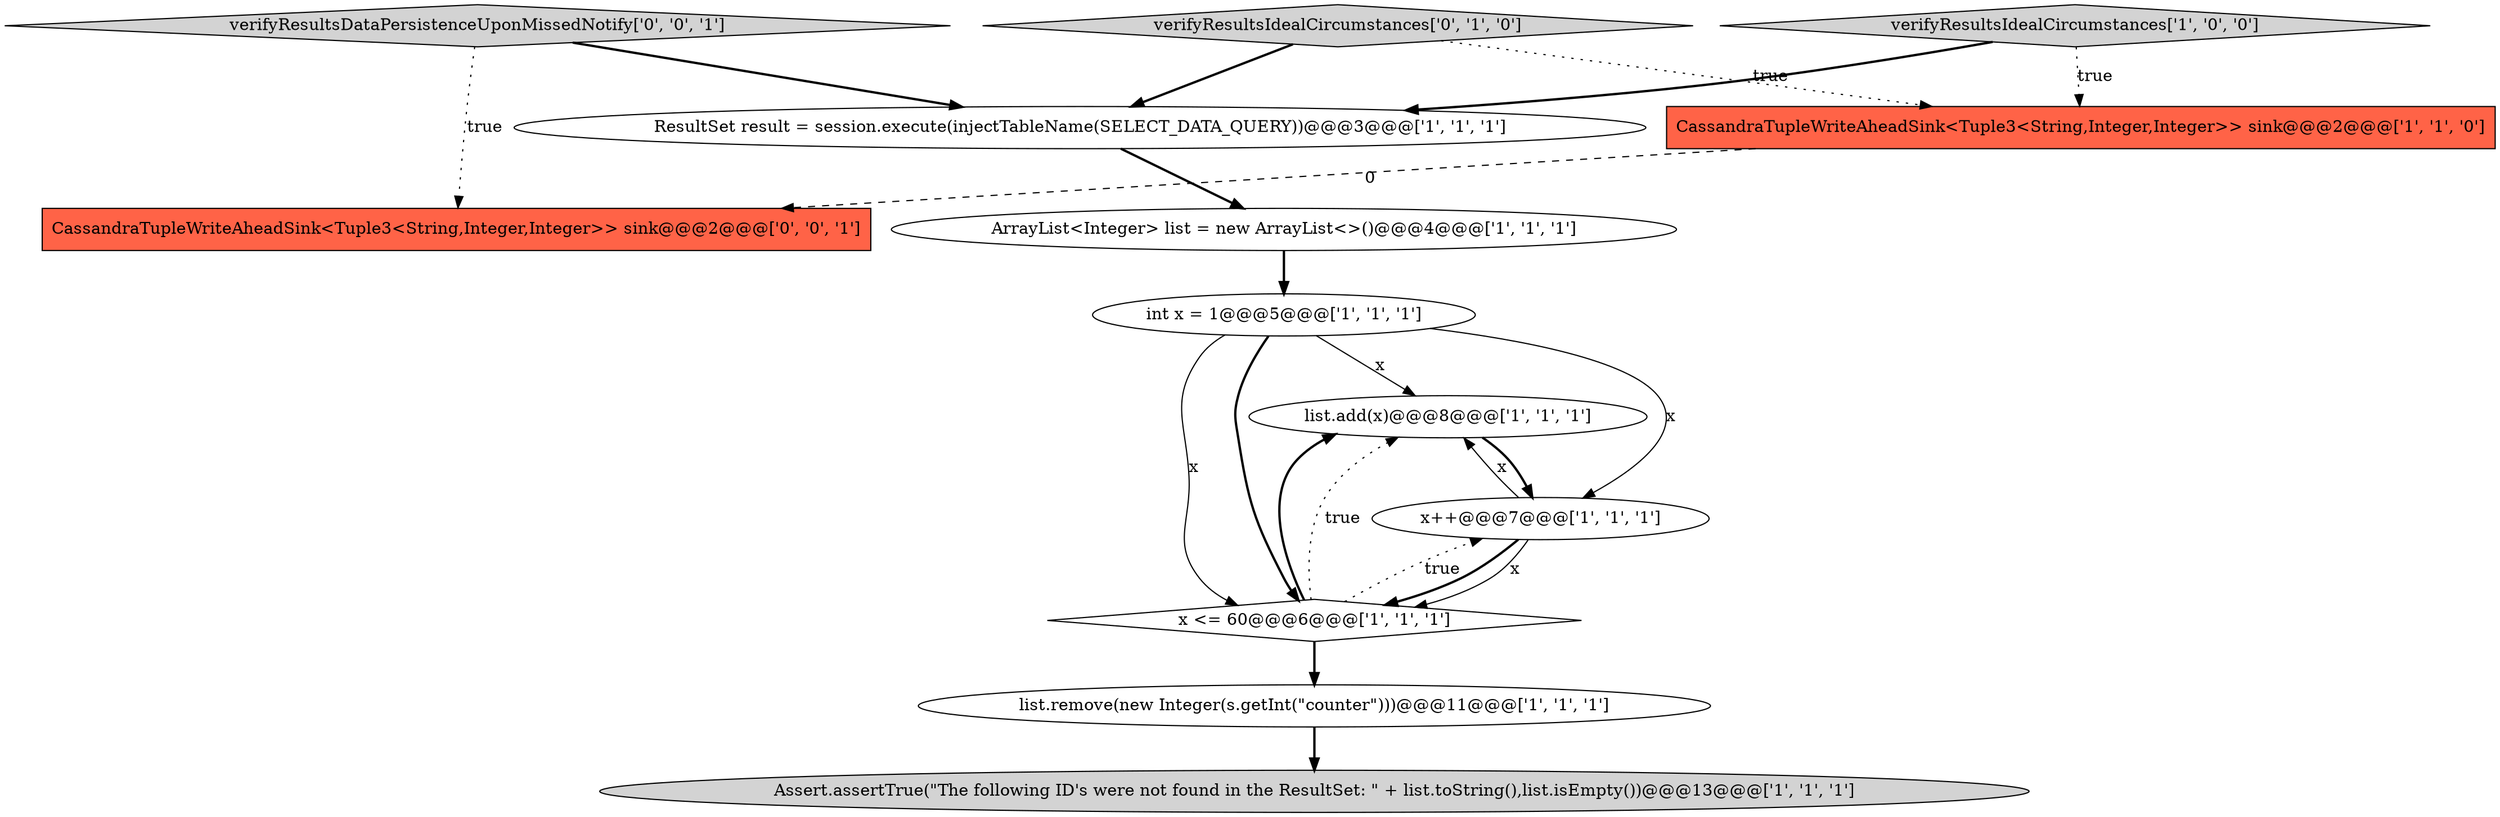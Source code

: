digraph {
6 [style = filled, label = "int x = 1@@@5@@@['1', '1', '1']", fillcolor = white, shape = ellipse image = "AAA0AAABBB1BBB"];
12 [style = filled, label = "CassandraTupleWriteAheadSink<Tuple3<String,Integer,Integer>> sink@@@2@@@['0', '0', '1']", fillcolor = tomato, shape = box image = "AAA0AAABBB3BBB"];
0 [style = filled, label = "Assert.assertTrue(\"The following ID's were not found in the ResultSet: \" + list.toString(),list.isEmpty())@@@13@@@['1', '1', '1']", fillcolor = lightgray, shape = ellipse image = "AAA0AAABBB1BBB"];
3 [style = filled, label = "list.add(x)@@@8@@@['1', '1', '1']", fillcolor = white, shape = ellipse image = "AAA0AAABBB1BBB"];
11 [style = filled, label = "verifyResultsDataPersistenceUponMissedNotify['0', '0', '1']", fillcolor = lightgray, shape = diamond image = "AAA0AAABBB3BBB"];
1 [style = filled, label = "CassandraTupleWriteAheadSink<Tuple3<String,Integer,Integer>> sink@@@2@@@['1', '1', '0']", fillcolor = tomato, shape = box image = "AAA0AAABBB1BBB"];
5 [style = filled, label = "list.remove(new Integer(s.getInt(\"counter\")))@@@11@@@['1', '1', '1']", fillcolor = white, shape = ellipse image = "AAA0AAABBB1BBB"];
8 [style = filled, label = "verifyResultsIdealCircumstances['1', '0', '0']", fillcolor = lightgray, shape = diamond image = "AAA0AAABBB1BBB"];
10 [style = filled, label = "verifyResultsIdealCircumstances['0', '1', '0']", fillcolor = lightgray, shape = diamond image = "AAA0AAABBB2BBB"];
2 [style = filled, label = "ResultSet result = session.execute(injectTableName(SELECT_DATA_QUERY))@@@3@@@['1', '1', '1']", fillcolor = white, shape = ellipse image = "AAA0AAABBB1BBB"];
9 [style = filled, label = "x++@@@7@@@['1', '1', '1']", fillcolor = white, shape = ellipse image = "AAA0AAABBB1BBB"];
7 [style = filled, label = "x <= 60@@@6@@@['1', '1', '1']", fillcolor = white, shape = diamond image = "AAA0AAABBB1BBB"];
4 [style = filled, label = "ArrayList<Integer> list = new ArrayList<>()@@@4@@@['1', '1', '1']", fillcolor = white, shape = ellipse image = "AAA0AAABBB1BBB"];
6->3 [style = solid, label="x"];
4->6 [style = bold, label=""];
6->7 [style = solid, label="x"];
11->12 [style = dotted, label="true"];
7->9 [style = dotted, label="true"];
9->7 [style = bold, label=""];
2->4 [style = bold, label=""];
9->3 [style = solid, label="x"];
11->2 [style = bold, label=""];
7->3 [style = bold, label=""];
3->9 [style = bold, label=""];
8->1 [style = dotted, label="true"];
1->12 [style = dashed, label="0"];
7->5 [style = bold, label=""];
5->0 [style = bold, label=""];
8->2 [style = bold, label=""];
7->3 [style = dotted, label="true"];
6->9 [style = solid, label="x"];
10->2 [style = bold, label=""];
10->1 [style = dotted, label="true"];
6->7 [style = bold, label=""];
9->7 [style = solid, label="x"];
}
